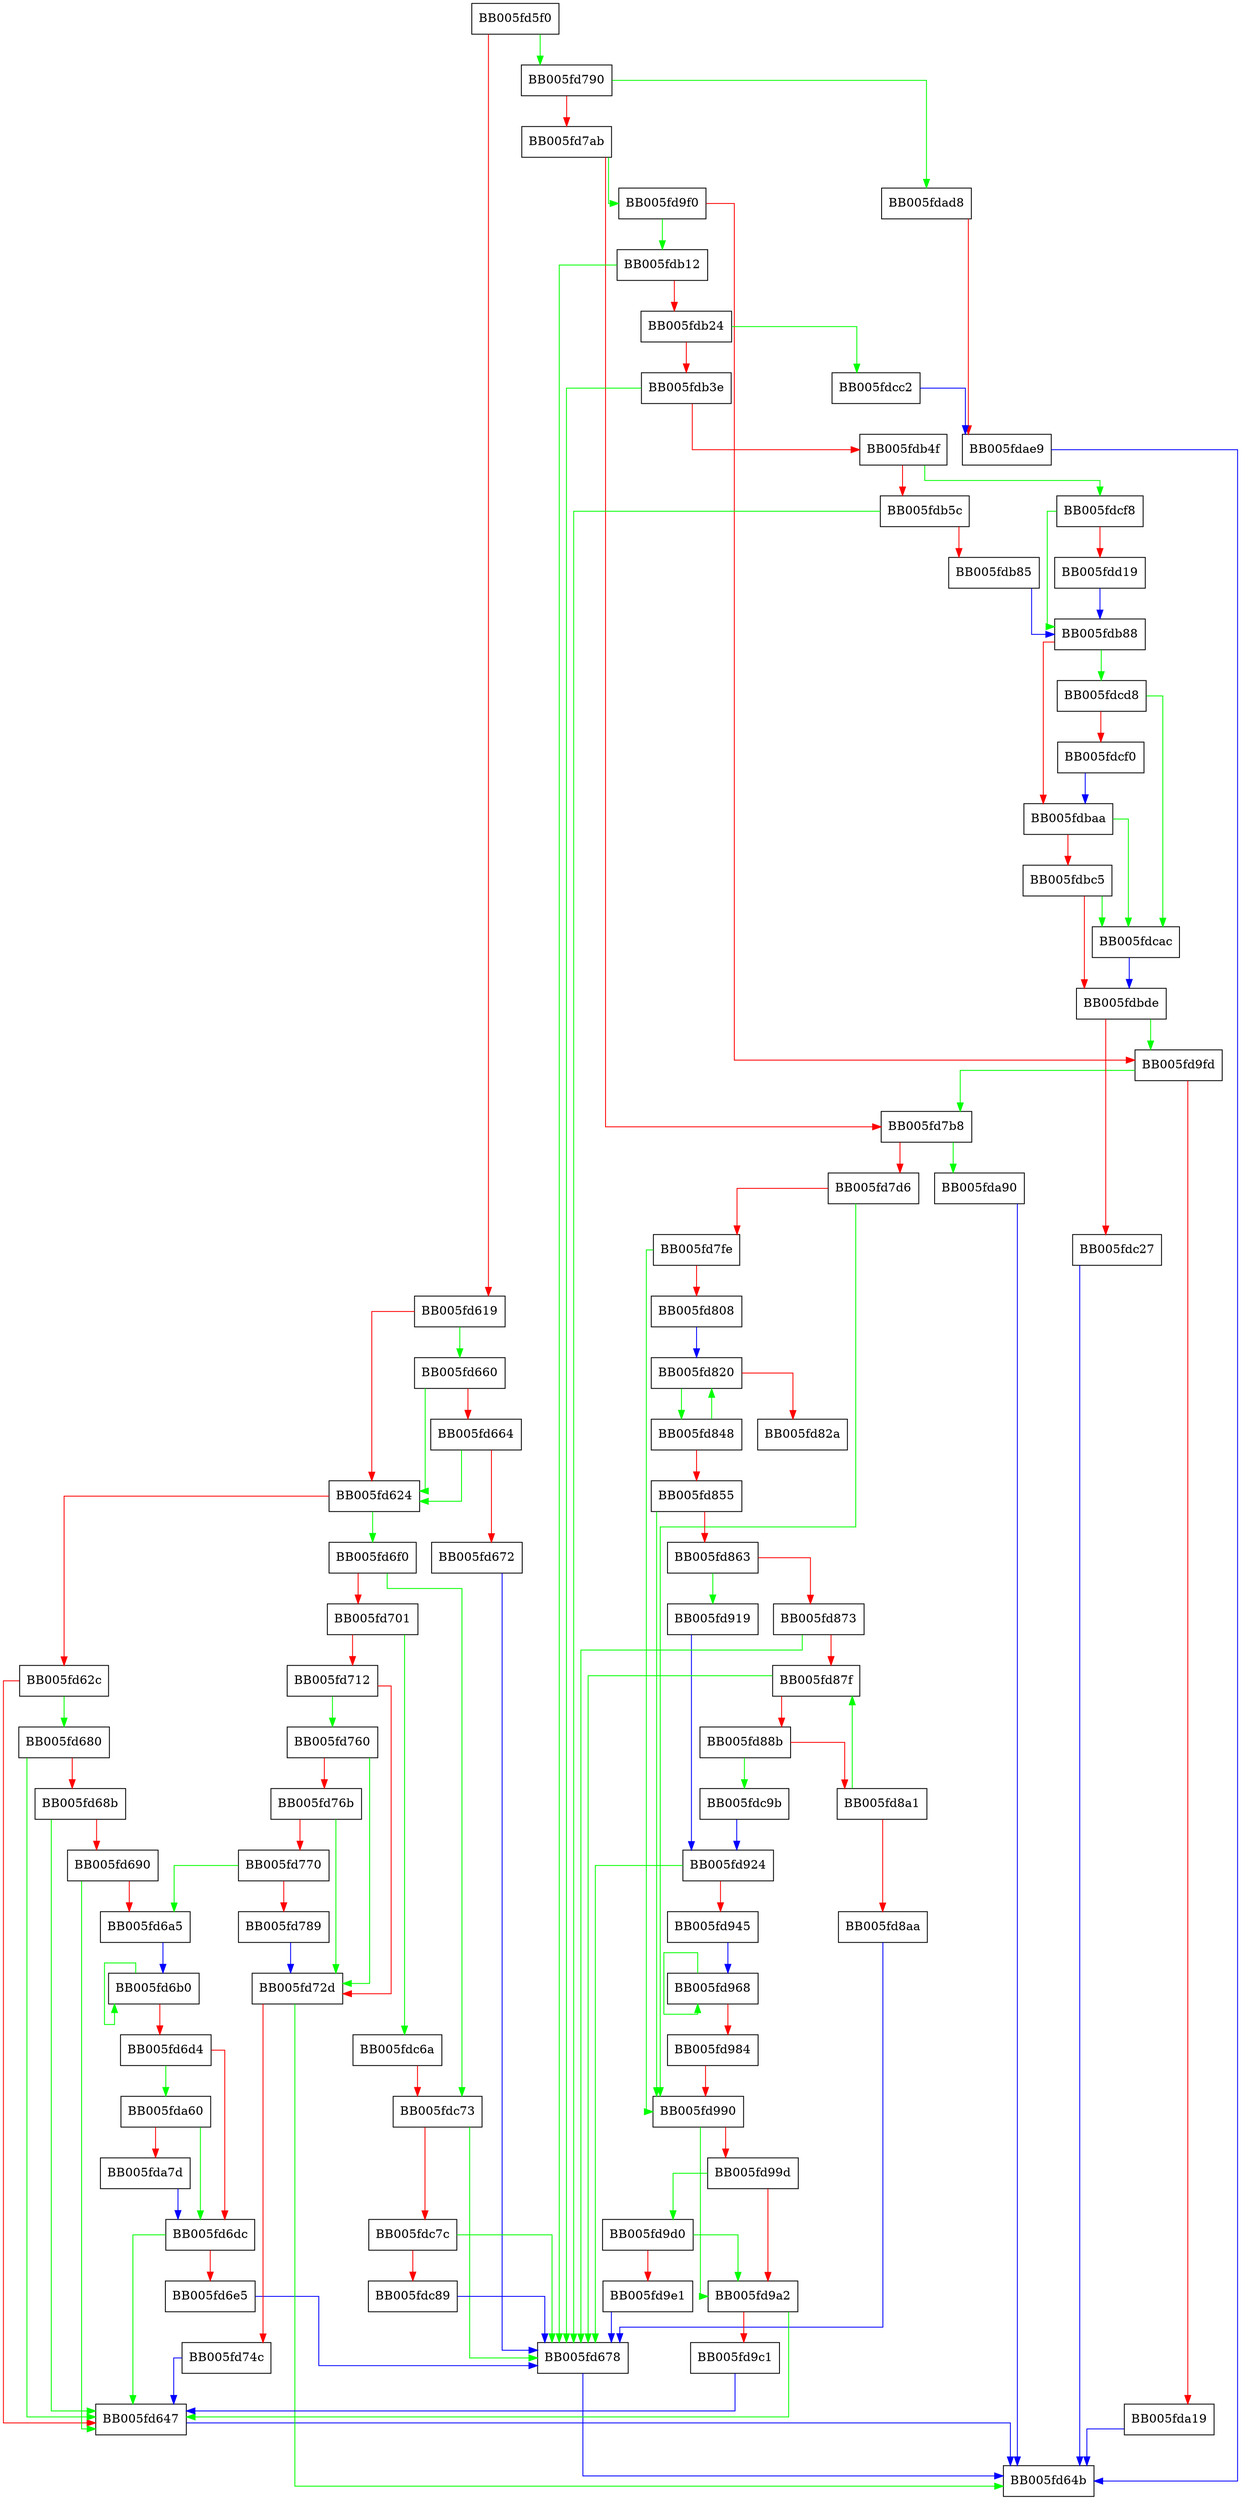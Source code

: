 digraph provider_activate {
  node [shape="box"];
  graph [splines=ortho];
  BB005fd5f0 -> BB005fd790 [color="green"];
  BB005fd5f0 -> BB005fd619 [color="red"];
  BB005fd619 -> BB005fd660 [color="green"];
  BB005fd619 -> BB005fd624 [color="red"];
  BB005fd624 -> BB005fd6f0 [color="green"];
  BB005fd624 -> BB005fd62c [color="red"];
  BB005fd62c -> BB005fd680 [color="green"];
  BB005fd62c -> BB005fd647 [color="red"];
  BB005fd647 -> BB005fd64b [color="blue"];
  BB005fd660 -> BB005fd624 [color="green"];
  BB005fd660 -> BB005fd664 [color="red"];
  BB005fd664 -> BB005fd624 [color="green"];
  BB005fd664 -> BB005fd672 [color="red"];
  BB005fd672 -> BB005fd678 [color="blue"];
  BB005fd678 -> BB005fd64b [color="blue"];
  BB005fd680 -> BB005fd647 [color="green"];
  BB005fd680 -> BB005fd68b [color="red"];
  BB005fd68b -> BB005fd647 [color="green"];
  BB005fd68b -> BB005fd690 [color="red"];
  BB005fd690 -> BB005fd647 [color="green"];
  BB005fd690 -> BB005fd6a5 [color="red"];
  BB005fd6a5 -> BB005fd6b0 [color="blue"];
  BB005fd6b0 -> BB005fd6b0 [color="green"];
  BB005fd6b0 -> BB005fd6d4 [color="red"];
  BB005fd6d4 -> BB005fda60 [color="green"];
  BB005fd6d4 -> BB005fd6dc [color="red"];
  BB005fd6dc -> BB005fd647 [color="green"];
  BB005fd6dc -> BB005fd6e5 [color="red"];
  BB005fd6e5 -> BB005fd678 [color="blue"];
  BB005fd6f0 -> BB005fdc73 [color="green"];
  BB005fd6f0 -> BB005fd701 [color="red"];
  BB005fd701 -> BB005fdc6a [color="green"];
  BB005fd701 -> BB005fd712 [color="red"];
  BB005fd712 -> BB005fd760 [color="green"];
  BB005fd712 -> BB005fd72d [color="red"];
  BB005fd72d -> BB005fd64b [color="green"];
  BB005fd72d -> BB005fd74c [color="red"];
  BB005fd74c -> BB005fd647 [color="blue"];
  BB005fd760 -> BB005fd72d [color="green"];
  BB005fd760 -> BB005fd76b [color="red"];
  BB005fd76b -> BB005fd72d [color="green"];
  BB005fd76b -> BB005fd770 [color="red"];
  BB005fd770 -> BB005fd6a5 [color="green"];
  BB005fd770 -> BB005fd789 [color="red"];
  BB005fd789 -> BB005fd72d [color="blue"];
  BB005fd790 -> BB005fdad8 [color="green"];
  BB005fd790 -> BB005fd7ab [color="red"];
  BB005fd7ab -> BB005fd9f0 [color="green"];
  BB005fd7ab -> BB005fd7b8 [color="red"];
  BB005fd7b8 -> BB005fda90 [color="green"];
  BB005fd7b8 -> BB005fd7d6 [color="red"];
  BB005fd7d6 -> BB005fd990 [color="green"];
  BB005fd7d6 -> BB005fd7fe [color="red"];
  BB005fd7fe -> BB005fd990 [color="green"];
  BB005fd7fe -> BB005fd808 [color="red"];
  BB005fd808 -> BB005fd820 [color="blue"];
  BB005fd820 -> BB005fd848 [color="green"];
  BB005fd820 -> BB005fd82a [color="red"];
  BB005fd848 -> BB005fd820 [color="green"];
  BB005fd848 -> BB005fd855 [color="red"];
  BB005fd855 -> BB005fd990 [color="green"];
  BB005fd855 -> BB005fd863 [color="red"];
  BB005fd863 -> BB005fd919 [color="green"];
  BB005fd863 -> BB005fd873 [color="red"];
  BB005fd873 -> BB005fd678 [color="green"];
  BB005fd873 -> BB005fd87f [color="red"];
  BB005fd87f -> BB005fd678 [color="green"];
  BB005fd87f -> BB005fd88b [color="red"];
  BB005fd88b -> BB005fdc9b [color="green"];
  BB005fd88b -> BB005fd8a1 [color="red"];
  BB005fd8a1 -> BB005fd87f [color="green"];
  BB005fd8a1 -> BB005fd8aa [color="red"];
  BB005fd8aa -> BB005fd678 [color="blue"];
  BB005fd919 -> BB005fd924 [color="blue"];
  BB005fd924 -> BB005fd678 [color="green"];
  BB005fd924 -> BB005fd945 [color="red"];
  BB005fd945 -> BB005fd968 [color="blue"];
  BB005fd968 -> BB005fd968 [color="green"];
  BB005fd968 -> BB005fd984 [color="red"];
  BB005fd984 -> BB005fd990 [color="red"];
  BB005fd990 -> BB005fd9a2 [color="green"];
  BB005fd990 -> BB005fd99d [color="red"];
  BB005fd99d -> BB005fd9d0 [color="green"];
  BB005fd99d -> BB005fd9a2 [color="red"];
  BB005fd9a2 -> BB005fd647 [color="green"];
  BB005fd9a2 -> BB005fd9c1 [color="red"];
  BB005fd9c1 -> BB005fd647 [color="blue"];
  BB005fd9d0 -> BB005fd9a2 [color="green"];
  BB005fd9d0 -> BB005fd9e1 [color="red"];
  BB005fd9e1 -> BB005fd678 [color="blue"];
  BB005fd9f0 -> BB005fdb12 [color="green"];
  BB005fd9f0 -> BB005fd9fd [color="red"];
  BB005fd9fd -> BB005fd7b8 [color="green"];
  BB005fd9fd -> BB005fda19 [color="red"];
  BB005fda19 -> BB005fd64b [color="blue"];
  BB005fda60 -> BB005fd6dc [color="green"];
  BB005fda60 -> BB005fda7d [color="red"];
  BB005fda7d -> BB005fd6dc [color="blue"];
  BB005fda90 -> BB005fd64b [color="blue"];
  BB005fdad8 -> BB005fdae9 [color="red"];
  BB005fdae9 -> BB005fd64b [color="blue"];
  BB005fdb12 -> BB005fd678 [color="green"];
  BB005fdb12 -> BB005fdb24 [color="red"];
  BB005fdb24 -> BB005fdcc2 [color="green"];
  BB005fdb24 -> BB005fdb3e [color="red"];
  BB005fdb3e -> BB005fd678 [color="green"];
  BB005fdb3e -> BB005fdb4f [color="red"];
  BB005fdb4f -> BB005fdcf8 [color="green"];
  BB005fdb4f -> BB005fdb5c [color="red"];
  BB005fdb5c -> BB005fd678 [color="green"];
  BB005fdb5c -> BB005fdb85 [color="red"];
  BB005fdb85 -> BB005fdb88 [color="blue"];
  BB005fdb88 -> BB005fdcd8 [color="green"];
  BB005fdb88 -> BB005fdbaa [color="red"];
  BB005fdbaa -> BB005fdcac [color="green"];
  BB005fdbaa -> BB005fdbc5 [color="red"];
  BB005fdbc5 -> BB005fdcac [color="green"];
  BB005fdbc5 -> BB005fdbde [color="red"];
  BB005fdbde -> BB005fd9fd [color="green"];
  BB005fdbde -> BB005fdc27 [color="red"];
  BB005fdc27 -> BB005fd64b [color="blue"];
  BB005fdc6a -> BB005fdc73 [color="red"];
  BB005fdc73 -> BB005fd678 [color="green"];
  BB005fdc73 -> BB005fdc7c [color="red"];
  BB005fdc7c -> BB005fd678 [color="green"];
  BB005fdc7c -> BB005fdc89 [color="red"];
  BB005fdc89 -> BB005fd678 [color="blue"];
  BB005fdc9b -> BB005fd924 [color="blue"];
  BB005fdcac -> BB005fdbde [color="blue"];
  BB005fdcc2 -> BB005fdae9 [color="blue"];
  BB005fdcd8 -> BB005fdcac [color="green"];
  BB005fdcd8 -> BB005fdcf0 [color="red"];
  BB005fdcf0 -> BB005fdbaa [color="blue"];
  BB005fdcf8 -> BB005fdb88 [color="green"];
  BB005fdcf8 -> BB005fdd19 [color="red"];
  BB005fdd19 -> BB005fdb88 [color="blue"];
}